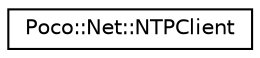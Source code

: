 digraph "Graphical Class Hierarchy"
{
 // LATEX_PDF_SIZE
  edge [fontname="Helvetica",fontsize="10",labelfontname="Helvetica",labelfontsize="10"];
  node [fontname="Helvetica",fontsize="10",shape=record];
  rankdir="LR";
  Node0 [label="Poco::Net::NTPClient",height=0.2,width=0.4,color="black", fillcolor="white", style="filled",URL="$classPoco_1_1Net_1_1NTPClient.html",tooltip="This class provides NTP (Network Time Protocol) client functionality."];
}

